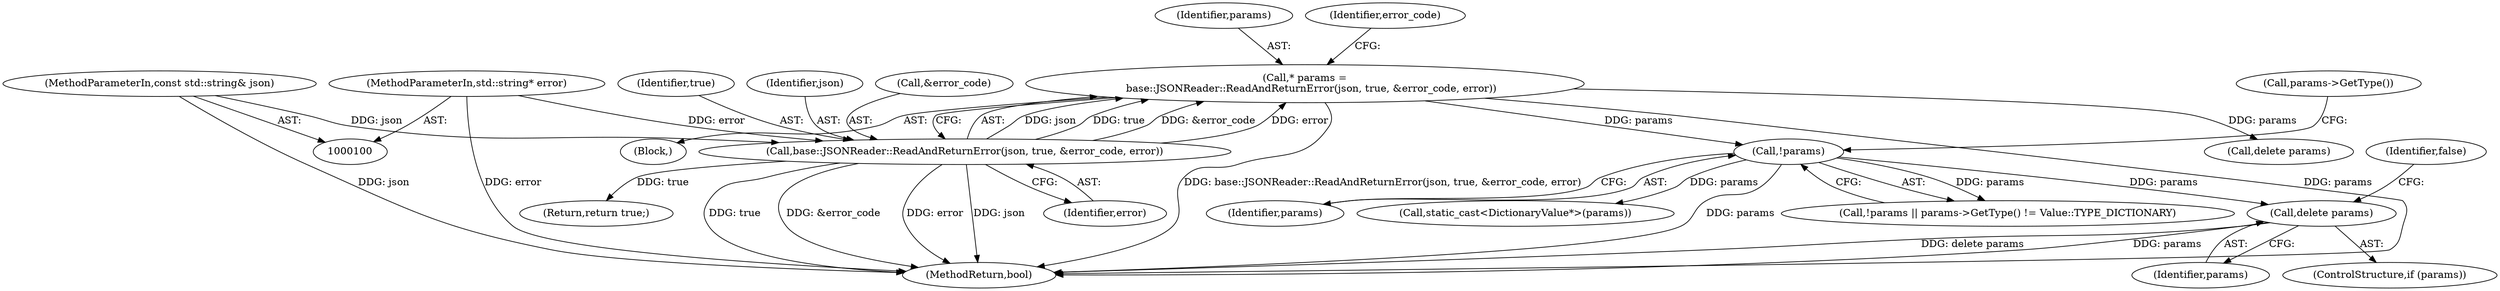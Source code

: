 digraph "1_Chrome_4ab22cfc619ee8ff17a8c50e289ec3b30731ceba_14@API" {
"1000154" [label="(Call,delete params)"];
"1000138" [label="(Call,!params)"];
"1000110" [label="(Call,* params =\n    base::JSONReader::ReadAndReturnError(json, true, &error_code, error))"];
"1000112" [label="(Call,base::JSONReader::ReadAndReturnError(json, true, &error_code, error))"];
"1000101" [label="(MethodParameterIn,const std::string& json)"];
"1000103" [label="(MethodParameterIn,std::string* error)"];
"1000138" [label="(Call,!params)"];
"1000111" [label="(Identifier,params)"];
"1000114" [label="(Identifier,true)"];
"1000166" [label="(MethodReturn,bool)"];
"1000141" [label="(Call,params->GetType())"];
"1000117" [label="(Identifier,error)"];
"1000137" [label="(Call,!params || params->GetType() != Value::TYPE_DICTIONARY)"];
"1000103" [label="(MethodParameterIn,std::string* error)"];
"1000139" [label="(Identifier,params)"];
"1000164" [label="(Return,return true;)"];
"1000152" [label="(ControlStructure,if (params))"];
"1000132" [label="(Call,delete params)"];
"1000113" [label="(Identifier,json)"];
"1000115" [label="(Call,&error_code)"];
"1000112" [label="(Call,base::JSONReader::ReadAndReturnError(json, true, &error_code, error))"];
"1000110" [label="(Call,* params =\n    base::JSONReader::ReadAndReturnError(json, true, &error_code, error))"];
"1000155" [label="(Identifier,params)"];
"1000120" [label="(Identifier,error_code)"];
"1000157" [label="(Identifier,false)"];
"1000154" [label="(Call,delete params)"];
"1000104" [label="(Block,)"];
"1000101" [label="(MethodParameterIn,const std::string& json)"];
"1000161" [label="(Call,static_cast<DictionaryValue*>(params))"];
"1000154" -> "1000152"  [label="AST: "];
"1000154" -> "1000155"  [label="CFG: "];
"1000155" -> "1000154"  [label="AST: "];
"1000157" -> "1000154"  [label="CFG: "];
"1000154" -> "1000166"  [label="DDG: delete params"];
"1000154" -> "1000166"  [label="DDG: params"];
"1000138" -> "1000154"  [label="DDG: params"];
"1000138" -> "1000137"  [label="AST: "];
"1000138" -> "1000139"  [label="CFG: "];
"1000139" -> "1000138"  [label="AST: "];
"1000141" -> "1000138"  [label="CFG: "];
"1000137" -> "1000138"  [label="CFG: "];
"1000138" -> "1000166"  [label="DDG: params"];
"1000138" -> "1000137"  [label="DDG: params"];
"1000110" -> "1000138"  [label="DDG: params"];
"1000138" -> "1000161"  [label="DDG: params"];
"1000110" -> "1000104"  [label="AST: "];
"1000110" -> "1000112"  [label="CFG: "];
"1000111" -> "1000110"  [label="AST: "];
"1000112" -> "1000110"  [label="AST: "];
"1000120" -> "1000110"  [label="CFG: "];
"1000110" -> "1000166"  [label="DDG: base::JSONReader::ReadAndReturnError(json, true, &error_code, error)"];
"1000110" -> "1000166"  [label="DDG: params"];
"1000112" -> "1000110"  [label="DDG: json"];
"1000112" -> "1000110"  [label="DDG: true"];
"1000112" -> "1000110"  [label="DDG: &error_code"];
"1000112" -> "1000110"  [label="DDG: error"];
"1000110" -> "1000132"  [label="DDG: params"];
"1000112" -> "1000117"  [label="CFG: "];
"1000113" -> "1000112"  [label="AST: "];
"1000114" -> "1000112"  [label="AST: "];
"1000115" -> "1000112"  [label="AST: "];
"1000117" -> "1000112"  [label="AST: "];
"1000112" -> "1000166"  [label="DDG: true"];
"1000112" -> "1000166"  [label="DDG: &error_code"];
"1000112" -> "1000166"  [label="DDG: error"];
"1000112" -> "1000166"  [label="DDG: json"];
"1000101" -> "1000112"  [label="DDG: json"];
"1000103" -> "1000112"  [label="DDG: error"];
"1000112" -> "1000164"  [label="DDG: true"];
"1000101" -> "1000100"  [label="AST: "];
"1000101" -> "1000166"  [label="DDG: json"];
"1000103" -> "1000100"  [label="AST: "];
"1000103" -> "1000166"  [label="DDG: error"];
}

